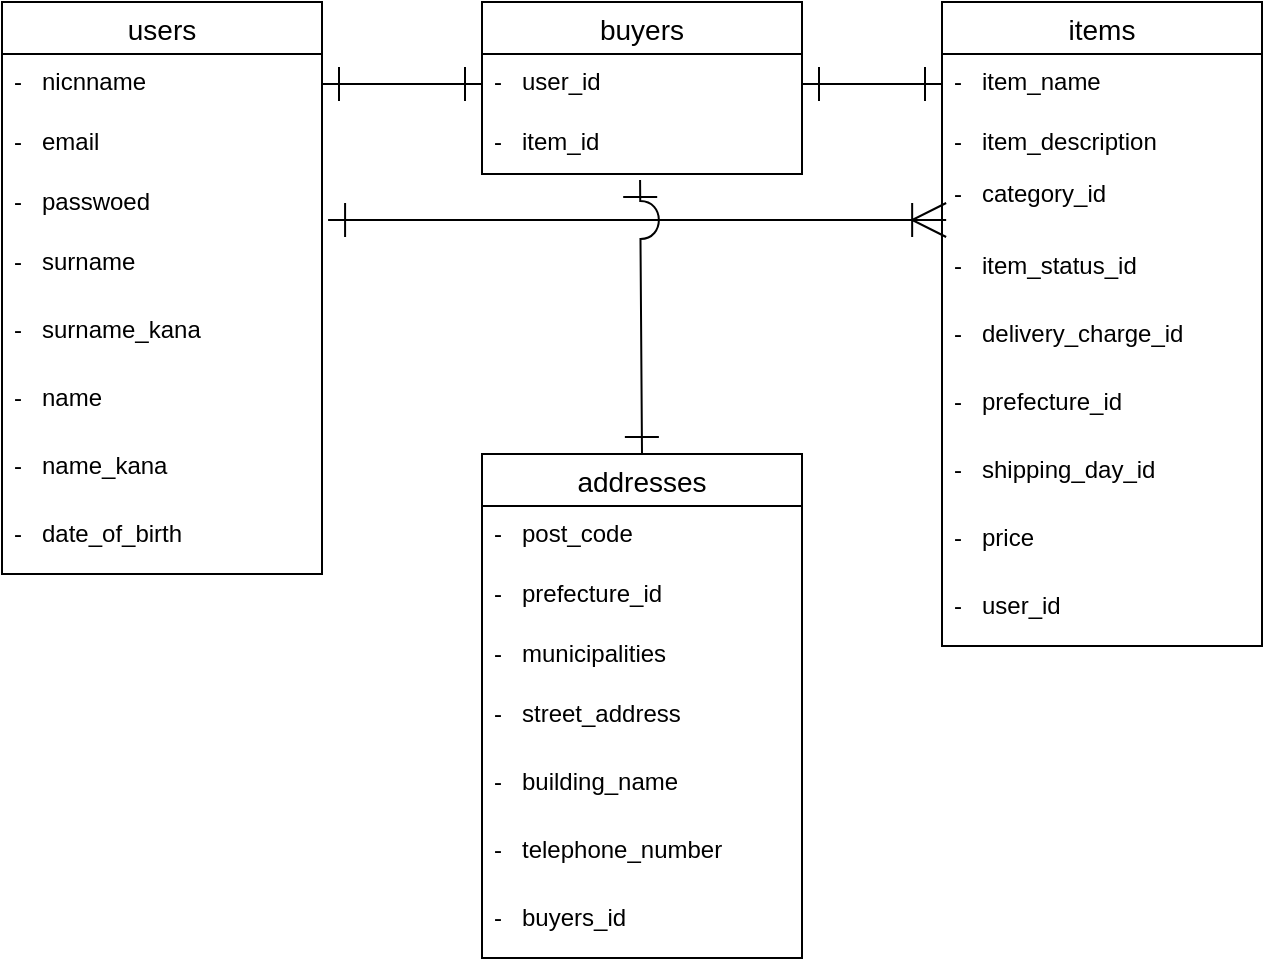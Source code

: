 <mxfile>
    <diagram id="3fba-Yrm8Q-AXHOrYJlr" name="ページ1">
        <mxGraphModel dx="846" dy="760" grid="1" gridSize="10" guides="1" tooltips="1" connect="1" arrows="1" fold="1" page="1" pageScale="1" pageWidth="827" pageHeight="1169" math="0" shadow="0">
            <root>
                <mxCell id="0"/>
                <mxCell id="1" parent="0"/>
                <mxCell id="2" value="users" style="swimlane;fontStyle=0;childLayout=stackLayout;horizontal=1;startSize=26;horizontalStack=0;resizeParent=1;resizeParentMax=0;resizeLast=0;collapsible=1;marginBottom=0;align=center;fontSize=14;" parent="1" vertex="1">
                    <mxGeometry x="60" y="250" width="160" height="286" as="geometry">
                        <mxRectangle x="60" y="260" width="70" height="30" as="alternateBounds"/>
                    </mxGeometry>
                </mxCell>
                <mxCell id="3" value="-   nicnname" style="text;strokeColor=none;fillColor=none;spacingLeft=4;spacingRight=4;overflow=hidden;rotatable=0;points=[[0,0.5],[1,0.5]];portConstraint=eastwest;fontSize=12;" parent="2" vertex="1">
                    <mxGeometry y="26" width="160" height="30" as="geometry"/>
                </mxCell>
                <mxCell id="4" value="-   email" style="text;strokeColor=none;fillColor=none;spacingLeft=4;spacingRight=4;overflow=hidden;rotatable=0;points=[[0,0.5],[1,0.5]];portConstraint=eastwest;fontSize=12;" parent="2" vertex="1">
                    <mxGeometry y="56" width="160" height="30" as="geometry"/>
                </mxCell>
                <mxCell id="5" value="-   passwoed&#10;" style="text;strokeColor=none;fillColor=none;spacingLeft=4;spacingRight=4;overflow=hidden;rotatable=0;points=[[0,0.5],[1,0.5]];portConstraint=eastwest;fontSize=12;" parent="2" vertex="1">
                    <mxGeometry y="86" width="160" height="30" as="geometry"/>
                </mxCell>
                <mxCell id="114" value="-   surname&#10;" style="text;strokeColor=none;fillColor=none;spacingLeft=4;spacingRight=4;overflow=hidden;rotatable=0;points=[[0,0.5],[1,0.5]];portConstraint=eastwest;fontSize=12;" parent="2" vertex="1">
                    <mxGeometry y="116" width="160" height="34" as="geometry"/>
                </mxCell>
                <mxCell id="116" value="-   surname_kana" style="text;strokeColor=none;fillColor=none;spacingLeft=4;spacingRight=4;overflow=hidden;rotatable=0;points=[[0,0.5],[1,0.5]];portConstraint=eastwest;fontSize=12;" parent="2" vertex="1">
                    <mxGeometry y="150" width="160" height="34" as="geometry"/>
                </mxCell>
                <mxCell id="182" value="-   name&#10;" style="text;strokeColor=none;fillColor=none;spacingLeft=4;spacingRight=4;overflow=hidden;rotatable=0;points=[[0,0.5],[1,0.5]];portConstraint=eastwest;fontSize=12;" vertex="1" parent="2">
                    <mxGeometry y="184" width="160" height="34" as="geometry"/>
                </mxCell>
                <mxCell id="184" value="-   name_kana" style="text;strokeColor=none;fillColor=none;spacingLeft=4;spacingRight=4;overflow=hidden;rotatable=0;points=[[0,0.5],[1,0.5]];portConstraint=eastwest;fontSize=12;" vertex="1" parent="2">
                    <mxGeometry y="218" width="160" height="34" as="geometry"/>
                </mxCell>
                <mxCell id="117" value="-   date_of_birth&#10;" style="text;strokeColor=none;fillColor=none;spacingLeft=4;spacingRight=4;overflow=hidden;rotatable=0;points=[[0,0.5],[1,0.5]];portConstraint=eastwest;fontSize=12;" parent="2" vertex="1">
                    <mxGeometry y="252" width="160" height="34" as="geometry"/>
                </mxCell>
                <mxCell id="27" style="html=1;exitX=1.019;exitY=0.767;exitDx=0;exitDy=0;endArrow=ERoneToMany;endFill=0;endSize=15;startArrow=ERone;startFill=0;targetPerimeterSpacing=15;startSize=15;entryX=0.013;entryY=0.75;entryDx=0;entryDy=0;entryPerimeter=0;exitPerimeter=0;" parent="1" source="5" edge="1" target="136">
                    <mxGeometry relative="1" as="geometry">
                        <mxPoint x="480" y="361" as="targetPoint"/>
                        <Array as="points"/>
                    </mxGeometry>
                </mxCell>
                <mxCell id="132" value="items" style="swimlane;fontStyle=0;childLayout=stackLayout;horizontal=1;startSize=26;horizontalStack=0;resizeParent=1;resizeParentMax=0;resizeLast=0;collapsible=1;marginBottom=0;align=center;fontSize=14;" parent="1" vertex="1">
                    <mxGeometry x="530" y="250" width="160" height="322" as="geometry">
                        <mxRectangle x="60" y="260" width="70" height="30" as="alternateBounds"/>
                    </mxGeometry>
                </mxCell>
                <mxCell id="134" value="-   item_name" style="text;strokeColor=none;fillColor=none;spacingLeft=4;spacingRight=4;overflow=hidden;rotatable=0;points=[[0,0.5],[1,0.5]];portConstraint=eastwest;fontSize=12;" parent="132" vertex="1">
                    <mxGeometry y="26" width="160" height="30" as="geometry"/>
                </mxCell>
                <mxCell id="135" value="-   item_description&#10;" style="text;strokeColor=none;fillColor=none;spacingLeft=4;spacingRight=4;overflow=hidden;rotatable=0;points=[[0,0.5],[1,0.5]];portConstraint=eastwest;fontSize=12;" parent="132" vertex="1">
                    <mxGeometry y="56" width="160" height="26" as="geometry"/>
                </mxCell>
                <mxCell id="136" value="-   category_id" style="text;strokeColor=none;fillColor=none;spacingLeft=4;spacingRight=4;overflow=hidden;rotatable=0;points=[[0,0.5],[1,0.5]];portConstraint=eastwest;fontSize=12;" parent="132" vertex="1">
                    <mxGeometry y="82" width="160" height="36" as="geometry"/>
                </mxCell>
                <mxCell id="137" value="-   item_status_id" style="text;strokeColor=none;fillColor=none;spacingLeft=4;spacingRight=4;overflow=hidden;rotatable=0;points=[[0,0.5],[1,0.5]];portConstraint=eastwest;fontSize=12;" parent="132" vertex="1">
                    <mxGeometry y="118" width="160" height="34" as="geometry"/>
                </mxCell>
                <mxCell id="138" value="-   delivery_charge_id&#10;" style="text;strokeColor=none;fillColor=none;spacingLeft=4;spacingRight=4;overflow=hidden;rotatable=0;points=[[0,0.5],[1,0.5]];portConstraint=eastwest;fontSize=12;" parent="132" vertex="1">
                    <mxGeometry y="152" width="160" height="34" as="geometry"/>
                </mxCell>
                <mxCell id="139" value="-   prefecture_id" style="text;strokeColor=none;fillColor=none;spacingLeft=4;spacingRight=4;overflow=hidden;rotatable=0;points=[[0,0.5],[1,0.5]];portConstraint=eastwest;fontSize=12;" parent="132" vertex="1">
                    <mxGeometry y="186" width="160" height="34" as="geometry"/>
                </mxCell>
                <mxCell id="140" value="-   shipping_day_id" style="text;strokeColor=none;fillColor=none;spacingLeft=4;spacingRight=4;overflow=hidden;rotatable=0;points=[[0,0.5],[1,0.5]];portConstraint=eastwest;fontSize=12;" parent="132" vertex="1">
                    <mxGeometry y="220" width="160" height="34" as="geometry"/>
                </mxCell>
                <mxCell id="155" value="-   price&#10;" style="text;strokeColor=none;fillColor=none;spacingLeft=4;spacingRight=4;overflow=hidden;rotatable=0;points=[[0,0.5],[1,0.5]];portConstraint=eastwest;fontSize=12;" vertex="1" parent="132">
                    <mxGeometry y="254" width="160" height="34" as="geometry"/>
                </mxCell>
                <mxCell id="156" value="-   user_id&#10;" style="text;strokeColor=none;fillColor=none;spacingLeft=4;spacingRight=4;overflow=hidden;rotatable=0;points=[[0,0.5],[1,0.5]];portConstraint=eastwest;fontSize=12;" vertex="1" parent="132">
                    <mxGeometry y="288" width="160" height="34" as="geometry"/>
                </mxCell>
                <mxCell id="141" value="addresses" style="swimlane;fontStyle=0;childLayout=stackLayout;horizontal=1;startSize=26;horizontalStack=0;resizeParent=1;resizeParentMax=0;resizeLast=0;collapsible=1;marginBottom=0;align=center;fontSize=14;" parent="1" vertex="1">
                    <mxGeometry x="300" y="476" width="160" height="252" as="geometry">
                        <mxRectangle x="60" y="260" width="70" height="30" as="alternateBounds"/>
                    </mxGeometry>
                </mxCell>
                <mxCell id="142" value="-   post_code&#10;&#10;&#10;" style="text;strokeColor=none;fillColor=none;spacingLeft=4;spacingRight=4;overflow=hidden;rotatable=0;points=[[0,0.5],[1,0.5]];portConstraint=eastwest;fontSize=12;" parent="141" vertex="1">
                    <mxGeometry y="26" width="160" height="30" as="geometry"/>
                </mxCell>
                <mxCell id="143" value="-   prefecture_id  " style="text;strokeColor=none;fillColor=none;spacingLeft=4;spacingRight=4;overflow=hidden;rotatable=0;points=[[0,0.5],[1,0.5]];portConstraint=eastwest;fontSize=12;" parent="141" vertex="1">
                    <mxGeometry y="56" width="160" height="30" as="geometry"/>
                </mxCell>
                <mxCell id="144" value="-   municipalities" style="text;strokeColor=none;fillColor=none;spacingLeft=4;spacingRight=4;overflow=hidden;rotatable=0;points=[[0,0.5],[1,0.5]];portConstraint=eastwest;fontSize=12;" parent="141" vertex="1">
                    <mxGeometry y="86" width="160" height="30" as="geometry"/>
                </mxCell>
                <mxCell id="145" value="-   street_address" style="text;strokeColor=none;fillColor=none;spacingLeft=4;spacingRight=4;overflow=hidden;rotatable=0;points=[[0,0.5],[1,0.5]];portConstraint=eastwest;fontSize=12;" parent="141" vertex="1">
                    <mxGeometry y="116" width="160" height="34" as="geometry"/>
                </mxCell>
                <mxCell id="146" value="-   building_name" style="text;strokeColor=none;fillColor=none;spacingLeft=4;spacingRight=4;overflow=hidden;rotatable=0;points=[[0,0.5],[1,0.5]];portConstraint=eastwest;fontSize=12;" parent="141" vertex="1">
                    <mxGeometry y="150" width="160" height="34" as="geometry"/>
                </mxCell>
                <mxCell id="147" value="-   telephone_number" style="text;strokeColor=none;fillColor=none;spacingLeft=4;spacingRight=4;overflow=hidden;rotatable=0;points=[[0,0.5],[1,0.5]];portConstraint=eastwest;fontSize=12;" parent="141" vertex="1">
                    <mxGeometry y="184" width="160" height="34" as="geometry"/>
                </mxCell>
                <mxCell id="185" value="-   buyers_id" style="text;strokeColor=none;fillColor=none;spacingLeft=4;spacingRight=4;overflow=hidden;rotatable=0;points=[[0,0.5],[1,0.5]];portConstraint=eastwest;fontSize=12;" vertex="1" parent="141">
                    <mxGeometry y="218" width="160" height="34" as="geometry"/>
                </mxCell>
                <mxCell id="148" value="buyers" style="swimlane;fontStyle=0;childLayout=stackLayout;horizontal=1;startSize=26;horizontalStack=0;resizeParent=1;resizeParentMax=0;resizeLast=0;collapsible=1;marginBottom=0;align=center;fontSize=14;" vertex="1" parent="1">
                    <mxGeometry x="300" y="250" width="160" height="86" as="geometry">
                        <mxRectangle x="60" y="260" width="70" height="30" as="alternateBounds"/>
                    </mxGeometry>
                </mxCell>
                <mxCell id="149" value="-   user_id" style="text;strokeColor=none;fillColor=none;spacingLeft=4;spacingRight=4;overflow=hidden;rotatable=0;points=[[0,0.5],[1,0.5]];portConstraint=eastwest;fontSize=12;" vertex="1" parent="148">
                    <mxGeometry y="26" width="160" height="30" as="geometry"/>
                </mxCell>
                <mxCell id="150" value="-   item_id" style="text;strokeColor=none;fillColor=none;spacingLeft=4;spacingRight=4;overflow=hidden;rotatable=0;points=[[0,0.5],[1,0.5]];portConstraint=eastwest;fontSize=12;" vertex="1" parent="148">
                    <mxGeometry y="56" width="160" height="30" as="geometry"/>
                </mxCell>
                <mxCell id="178" style="edgeStyle=none;html=1;exitX=1;exitY=0.5;exitDx=0;exitDy=0;entryX=0;entryY=0.5;entryDx=0;entryDy=0;startArrow=ERone;startFill=0;endArrow=ERone;endFill=0;startSize=15;endSize=15;" edge="1" parent="1" source="149">
                    <mxGeometry relative="1" as="geometry">
                        <mxPoint x="530" y="291" as="targetPoint"/>
                    </mxGeometry>
                </mxCell>
                <mxCell id="179" style="edgeStyle=none;html=1;exitX=0;exitY=0.5;exitDx=0;exitDy=0;entryX=1;entryY=0.5;entryDx=0;entryDy=0;startArrow=ERone;startFill=0;endArrow=ERone;endFill=0;startSize=15;endSize=15;" edge="1" parent="1" source="149" target="3">
                    <mxGeometry relative="1" as="geometry"/>
                </mxCell>
                <mxCell id="181" style="edgeStyle=none;html=1;exitX=0.494;exitY=1.1;exitDx=0;exitDy=0;startArrow=ERone;startFill=0;endArrow=ERone;endFill=0;startSize=15;endSize=15;exitPerimeter=0;entryX=0.5;entryY=0;entryDx=0;entryDy=0;jumpStyle=arc;jumpSize=19;" edge="1" parent="1" source="150" target="141">
                    <mxGeometry relative="1" as="geometry">
                        <mxPoint x="470" y="301" as="sourcePoint"/>
                        <mxPoint x="370" y="480" as="targetPoint"/>
                    </mxGeometry>
                </mxCell>
            </root>
        </mxGraphModel>
    </diagram>
</mxfile>